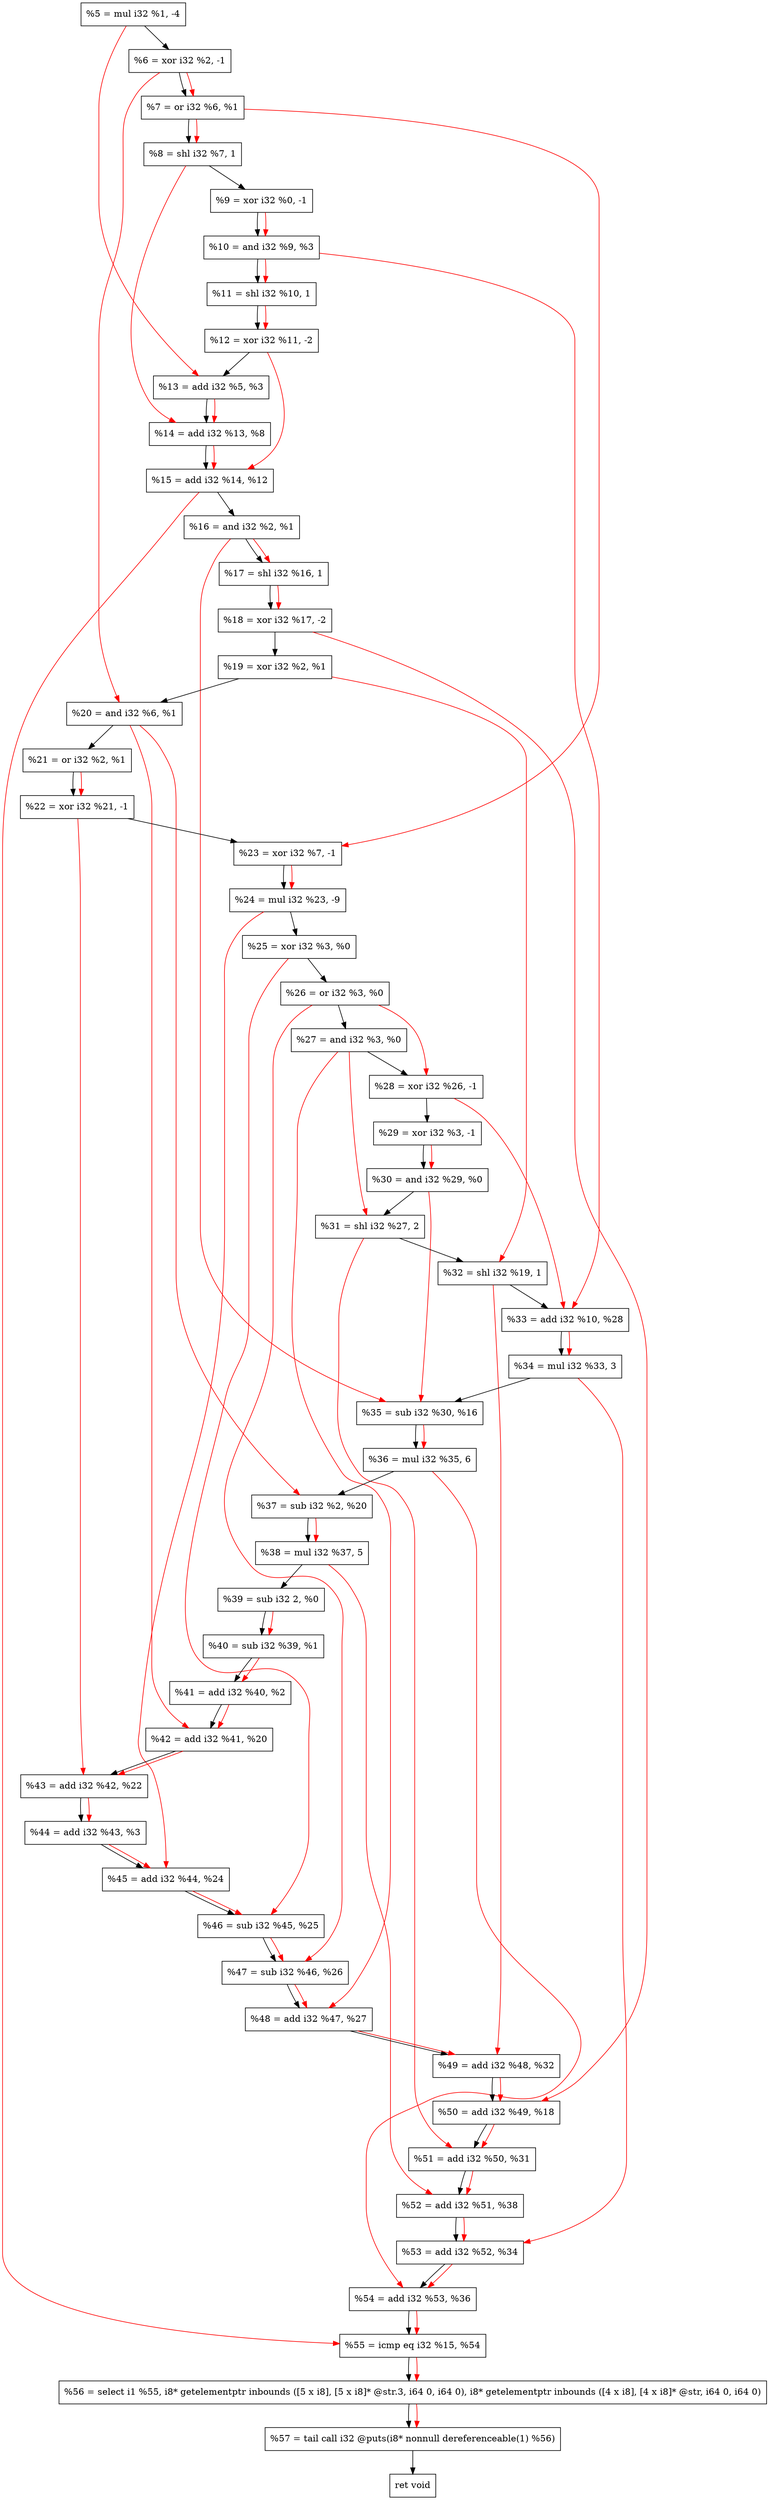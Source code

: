 digraph "DFG for'crackme' function" {
	Node0xa8cdb0[shape=record, label="  %5 = mul i32 %1, -4"];
	Node0xa8ce50[shape=record, label="  %6 = xor i32 %2, -1"];
	Node0xa8cec0[shape=record, label="  %7 = or i32 %6, %1"];
	Node0xa8cf60[shape=record, label="  %8 = shl i32 %7, 1"];
	Node0xa8cfd0[shape=record, label="  %9 = xor i32 %0, -1"];
	Node0xa8d040[shape=record, label="  %10 = and i32 %9, %3"];
	Node0xa8d0b0[shape=record, label="  %11 = shl i32 %10, 1"];
	Node0xa8d150[shape=record, label="  %12 = xor i32 %11, -2"];
	Node0xa8d1c0[shape=record, label="  %13 = add i32 %5, %3"];
	Node0xa8d230[shape=record, label="  %14 = add i32 %13, %8"];
	Node0xa8d2a0[shape=record, label="  %15 = add i32 %14, %12"];
	Node0xa8d310[shape=record, label="  %16 = and i32 %2, %1"];
	Node0xa8d380[shape=record, label="  %17 = shl i32 %16, 1"];
	Node0xa8d3f0[shape=record, label="  %18 = xor i32 %17, -2"];
	Node0xa8d460[shape=record, label="  %19 = xor i32 %2, %1"];
	Node0xa8d4d0[shape=record, label="  %20 = and i32 %6, %1"];
	Node0xa8d540[shape=record, label="  %21 = or i32 %2, %1"];
	Node0xa8d5b0[shape=record, label="  %22 = xor i32 %21, -1"];
	Node0xa8d620[shape=record, label="  %23 = xor i32 %7, -1"];
	Node0xa8d6c0[shape=record, label="  %24 = mul i32 %23, -9"];
	Node0xa8d730[shape=record, label="  %25 = xor i32 %3, %0"];
	Node0xa8d7a0[shape=record, label="  %26 = or i32 %3, %0"];
	Node0xa8d810[shape=record, label="  %27 = and i32 %3, %0"];
	Node0xa8d880[shape=record, label="  %28 = xor i32 %26, -1"];
	Node0xa8d8f0[shape=record, label="  %29 = xor i32 %3, -1"];
	Node0xa8d960[shape=record, label="  %30 = and i32 %29, %0"];
	Node0xa8da00[shape=record, label="  %31 = shl i32 %27, 2"];
	Node0xa8da70[shape=record, label="  %32 = shl i32 %19, 1"];
	Node0xa8dcf0[shape=record, label="  %33 = add i32 %10, %28"];
	Node0xa8dd90[shape=record, label="  %34 = mul i32 %33, 3"];
	Node0xa8de00[shape=record, label="  %35 = sub i32 %30, %16"];
	Node0xa8dea0[shape=record, label="  %36 = mul i32 %35, 6"];
	Node0xa8df10[shape=record, label="  %37 = sub i32 %2, %20"];
	Node0xa8dfb0[shape=record, label="  %38 = mul i32 %37, 5"];
	Node0xa8e020[shape=record, label="  %39 = sub i32 2, %0"];
	Node0xa8e090[shape=record, label="  %40 = sub i32 %39, %1"];
	Node0xa8e100[shape=record, label="  %41 = add i32 %40, %2"];
	Node0xa8e170[shape=record, label="  %42 = add i32 %41, %20"];
	Node0xa8e1e0[shape=record, label="  %43 = add i32 %42, %22"];
	Node0xa8e250[shape=record, label="  %44 = add i32 %43, %3"];
	Node0xa8e2c0[shape=record, label="  %45 = add i32 %44, %24"];
	Node0xa8e330[shape=record, label="  %46 = sub i32 %45, %25"];
	Node0xa8e3a0[shape=record, label="  %47 = sub i32 %46, %26"];
	Node0xa8e410[shape=record, label="  %48 = add i32 %47, %27"];
	Node0xa8e480[shape=record, label="  %49 = add i32 %48, %32"];
	Node0xa8e4f0[shape=record, label="  %50 = add i32 %49, %18"];
	Node0xa8e560[shape=record, label="  %51 = add i32 %50, %31"];
	Node0xa8e5d0[shape=record, label="  %52 = add i32 %51, %38"];
	Node0xa8e640[shape=record, label="  %53 = add i32 %52, %34"];
	Node0xa8e6b0[shape=record, label="  %54 = add i32 %53, %36"];
	Node0xa8e720[shape=record, label="  %55 = icmp eq i32 %15, %54"];
	Node0xa2d268[shape=record, label="  %56 = select i1 %55, i8* getelementptr inbounds ([5 x i8], [5 x i8]* @str.3, i64 0, i64 0), i8* getelementptr inbounds ([4 x i8], [4 x i8]* @str, i64 0, i64 0)"];
	Node0xa8ebc0[shape=record, label="  %57 = tail call i32 @puts(i8* nonnull dereferenceable(1) %56)"];
	Node0xa8ec10[shape=record, label="  ret void"];
	Node0xa8cdb0 -> Node0xa8ce50;
	Node0xa8ce50 -> Node0xa8cec0;
	Node0xa8cec0 -> Node0xa8cf60;
	Node0xa8cf60 -> Node0xa8cfd0;
	Node0xa8cfd0 -> Node0xa8d040;
	Node0xa8d040 -> Node0xa8d0b0;
	Node0xa8d0b0 -> Node0xa8d150;
	Node0xa8d150 -> Node0xa8d1c0;
	Node0xa8d1c0 -> Node0xa8d230;
	Node0xa8d230 -> Node0xa8d2a0;
	Node0xa8d2a0 -> Node0xa8d310;
	Node0xa8d310 -> Node0xa8d380;
	Node0xa8d380 -> Node0xa8d3f0;
	Node0xa8d3f0 -> Node0xa8d460;
	Node0xa8d460 -> Node0xa8d4d0;
	Node0xa8d4d0 -> Node0xa8d540;
	Node0xa8d540 -> Node0xa8d5b0;
	Node0xa8d5b0 -> Node0xa8d620;
	Node0xa8d620 -> Node0xa8d6c0;
	Node0xa8d6c0 -> Node0xa8d730;
	Node0xa8d730 -> Node0xa8d7a0;
	Node0xa8d7a0 -> Node0xa8d810;
	Node0xa8d810 -> Node0xa8d880;
	Node0xa8d880 -> Node0xa8d8f0;
	Node0xa8d8f0 -> Node0xa8d960;
	Node0xa8d960 -> Node0xa8da00;
	Node0xa8da00 -> Node0xa8da70;
	Node0xa8da70 -> Node0xa8dcf0;
	Node0xa8dcf0 -> Node0xa8dd90;
	Node0xa8dd90 -> Node0xa8de00;
	Node0xa8de00 -> Node0xa8dea0;
	Node0xa8dea0 -> Node0xa8df10;
	Node0xa8df10 -> Node0xa8dfb0;
	Node0xa8dfb0 -> Node0xa8e020;
	Node0xa8e020 -> Node0xa8e090;
	Node0xa8e090 -> Node0xa8e100;
	Node0xa8e100 -> Node0xa8e170;
	Node0xa8e170 -> Node0xa8e1e0;
	Node0xa8e1e0 -> Node0xa8e250;
	Node0xa8e250 -> Node0xa8e2c0;
	Node0xa8e2c0 -> Node0xa8e330;
	Node0xa8e330 -> Node0xa8e3a0;
	Node0xa8e3a0 -> Node0xa8e410;
	Node0xa8e410 -> Node0xa8e480;
	Node0xa8e480 -> Node0xa8e4f0;
	Node0xa8e4f0 -> Node0xa8e560;
	Node0xa8e560 -> Node0xa8e5d0;
	Node0xa8e5d0 -> Node0xa8e640;
	Node0xa8e640 -> Node0xa8e6b0;
	Node0xa8e6b0 -> Node0xa8e720;
	Node0xa8e720 -> Node0xa2d268;
	Node0xa2d268 -> Node0xa8ebc0;
	Node0xa8ebc0 -> Node0xa8ec10;
edge [color=red]
	Node0xa8ce50 -> Node0xa8cec0;
	Node0xa8cec0 -> Node0xa8cf60;
	Node0xa8cfd0 -> Node0xa8d040;
	Node0xa8d040 -> Node0xa8d0b0;
	Node0xa8d0b0 -> Node0xa8d150;
	Node0xa8cdb0 -> Node0xa8d1c0;
	Node0xa8d1c0 -> Node0xa8d230;
	Node0xa8cf60 -> Node0xa8d230;
	Node0xa8d230 -> Node0xa8d2a0;
	Node0xa8d150 -> Node0xa8d2a0;
	Node0xa8d310 -> Node0xa8d380;
	Node0xa8d380 -> Node0xa8d3f0;
	Node0xa8ce50 -> Node0xa8d4d0;
	Node0xa8d540 -> Node0xa8d5b0;
	Node0xa8cec0 -> Node0xa8d620;
	Node0xa8d620 -> Node0xa8d6c0;
	Node0xa8d7a0 -> Node0xa8d880;
	Node0xa8d8f0 -> Node0xa8d960;
	Node0xa8d810 -> Node0xa8da00;
	Node0xa8d460 -> Node0xa8da70;
	Node0xa8d040 -> Node0xa8dcf0;
	Node0xa8d880 -> Node0xa8dcf0;
	Node0xa8dcf0 -> Node0xa8dd90;
	Node0xa8d960 -> Node0xa8de00;
	Node0xa8d310 -> Node0xa8de00;
	Node0xa8de00 -> Node0xa8dea0;
	Node0xa8d4d0 -> Node0xa8df10;
	Node0xa8df10 -> Node0xa8dfb0;
	Node0xa8e020 -> Node0xa8e090;
	Node0xa8e090 -> Node0xa8e100;
	Node0xa8e100 -> Node0xa8e170;
	Node0xa8d4d0 -> Node0xa8e170;
	Node0xa8e170 -> Node0xa8e1e0;
	Node0xa8d5b0 -> Node0xa8e1e0;
	Node0xa8e1e0 -> Node0xa8e250;
	Node0xa8e250 -> Node0xa8e2c0;
	Node0xa8d6c0 -> Node0xa8e2c0;
	Node0xa8e2c0 -> Node0xa8e330;
	Node0xa8d730 -> Node0xa8e330;
	Node0xa8e330 -> Node0xa8e3a0;
	Node0xa8d7a0 -> Node0xa8e3a0;
	Node0xa8e3a0 -> Node0xa8e410;
	Node0xa8d810 -> Node0xa8e410;
	Node0xa8e410 -> Node0xa8e480;
	Node0xa8da70 -> Node0xa8e480;
	Node0xa8e480 -> Node0xa8e4f0;
	Node0xa8d3f0 -> Node0xa8e4f0;
	Node0xa8e4f0 -> Node0xa8e560;
	Node0xa8da00 -> Node0xa8e560;
	Node0xa8e560 -> Node0xa8e5d0;
	Node0xa8dfb0 -> Node0xa8e5d0;
	Node0xa8e5d0 -> Node0xa8e640;
	Node0xa8dd90 -> Node0xa8e640;
	Node0xa8e640 -> Node0xa8e6b0;
	Node0xa8dea0 -> Node0xa8e6b0;
	Node0xa8d2a0 -> Node0xa8e720;
	Node0xa8e6b0 -> Node0xa8e720;
	Node0xa8e720 -> Node0xa2d268;
	Node0xa2d268 -> Node0xa8ebc0;
}
